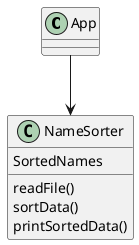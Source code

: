 /*
 *  UCF COP3330 Summer 2021 Assignment 3 Solution
 *  Copyright 2021 Jose Gonzalez
 */


@startuml
'https://plantuml.com/class-diagram

class App

class NameSorter{
    SortedNames
    readFile()
    sortData()
    printSortedData()
}

App O--> NameSorter


@enduml